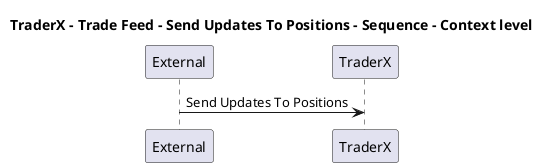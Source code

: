 @startuml

title TraderX - Trade Feed - Send Updates To Positions - Sequence - Context level

participant "External" as C4InterFlow.SoftwareSystems.ExternalSystem
participant "TraderX" as TraderX.SoftwareSystems.TraderX

C4InterFlow.SoftwareSystems.ExternalSystem -> TraderX.SoftwareSystems.TraderX : Send Updates To Positions


@enduml
